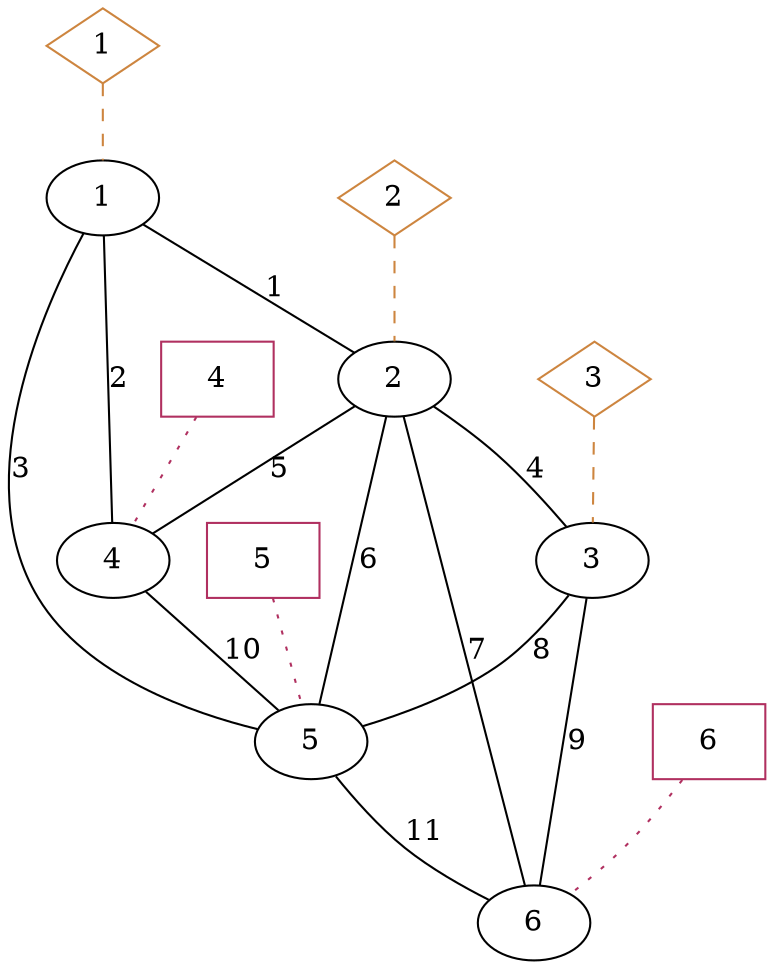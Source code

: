 graph {
  overlap=false
  bus1 [ label="4" ]
  bus2 [ label="1" ]
  bus3 [ label="5" ]
  bus4 [ label="2" ]
  bus5 [ label="6" ]
  bus6 [ label="3" ]
  bus1 -- bus3 [ label="10" ]
  bus2 -- bus4 [ label="1" ]
  bus2 -- bus1 [ label="2" ]
  bus2 -- bus3 [ label="3" ]
  bus3 -- bus5 [ label="11" ]
  bus4 -- bus6 [ label="4" ]
  bus4 -- bus3 [ label="6" ]
  bus4 -- bus1 [ label="5" ]
  bus4 -- bus5 [ label="7" ]
  bus6 -- bus3 [ label="8" ]
  bus6 -- bus5 [ label="9" ]
  load1 [ shape=box color=maroon label="4" ]
  load1 -- bus1 [ style=dotted color=maroon ]
  load2 [ shape=box color=maroon label="5" ]
  load2 -- bus3 [ style=dotted color=maroon ]
  load3 [ shape=box color=maroon label="6" ]
  load3 -- bus5 [ style=dotted color=maroon ]
  thermal1 [ shape=diamond color=peru label="1" ]
  thermal1 -- bus2 [ style=dashed color=peru ]
  thermal2 [ shape=diamond color=peru label="2" ]
  thermal2 -- bus4 [ style=dashed color=peru ]
  thermal3 [ shape=diamond color=peru label="3" ]
  thermal3 -- bus6 [ style=dashed color=peru ]
}
